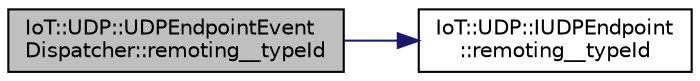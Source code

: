 digraph "IoT::UDP::UDPEndpointEventDispatcher::remoting__typeId"
{
 // LATEX_PDF_SIZE
  edge [fontname="Helvetica",fontsize="10",labelfontname="Helvetica",labelfontsize="10"];
  node [fontname="Helvetica",fontsize="10",shape=record];
  rankdir="LR";
  Node1 [label="IoT::UDP::UDPEndpointEvent\lDispatcher::remoting__typeId",height=0.2,width=0.4,color="black", fillcolor="grey75", style="filled", fontcolor="black",tooltip=" "];
  Node1 -> Node2 [color="midnightblue",fontsize="10",style="solid",fontname="Helvetica"];
  Node2 [label="IoT::UDP::IUDPEndpoint\l::remoting__typeId",height=0.2,width=0.4,color="black", fillcolor="white", style="filled",URL="$classIoT_1_1UDP_1_1IUDPEndpoint.html#aaaf21f911ab4f68c822f097531b278d1",tooltip=" "];
}
